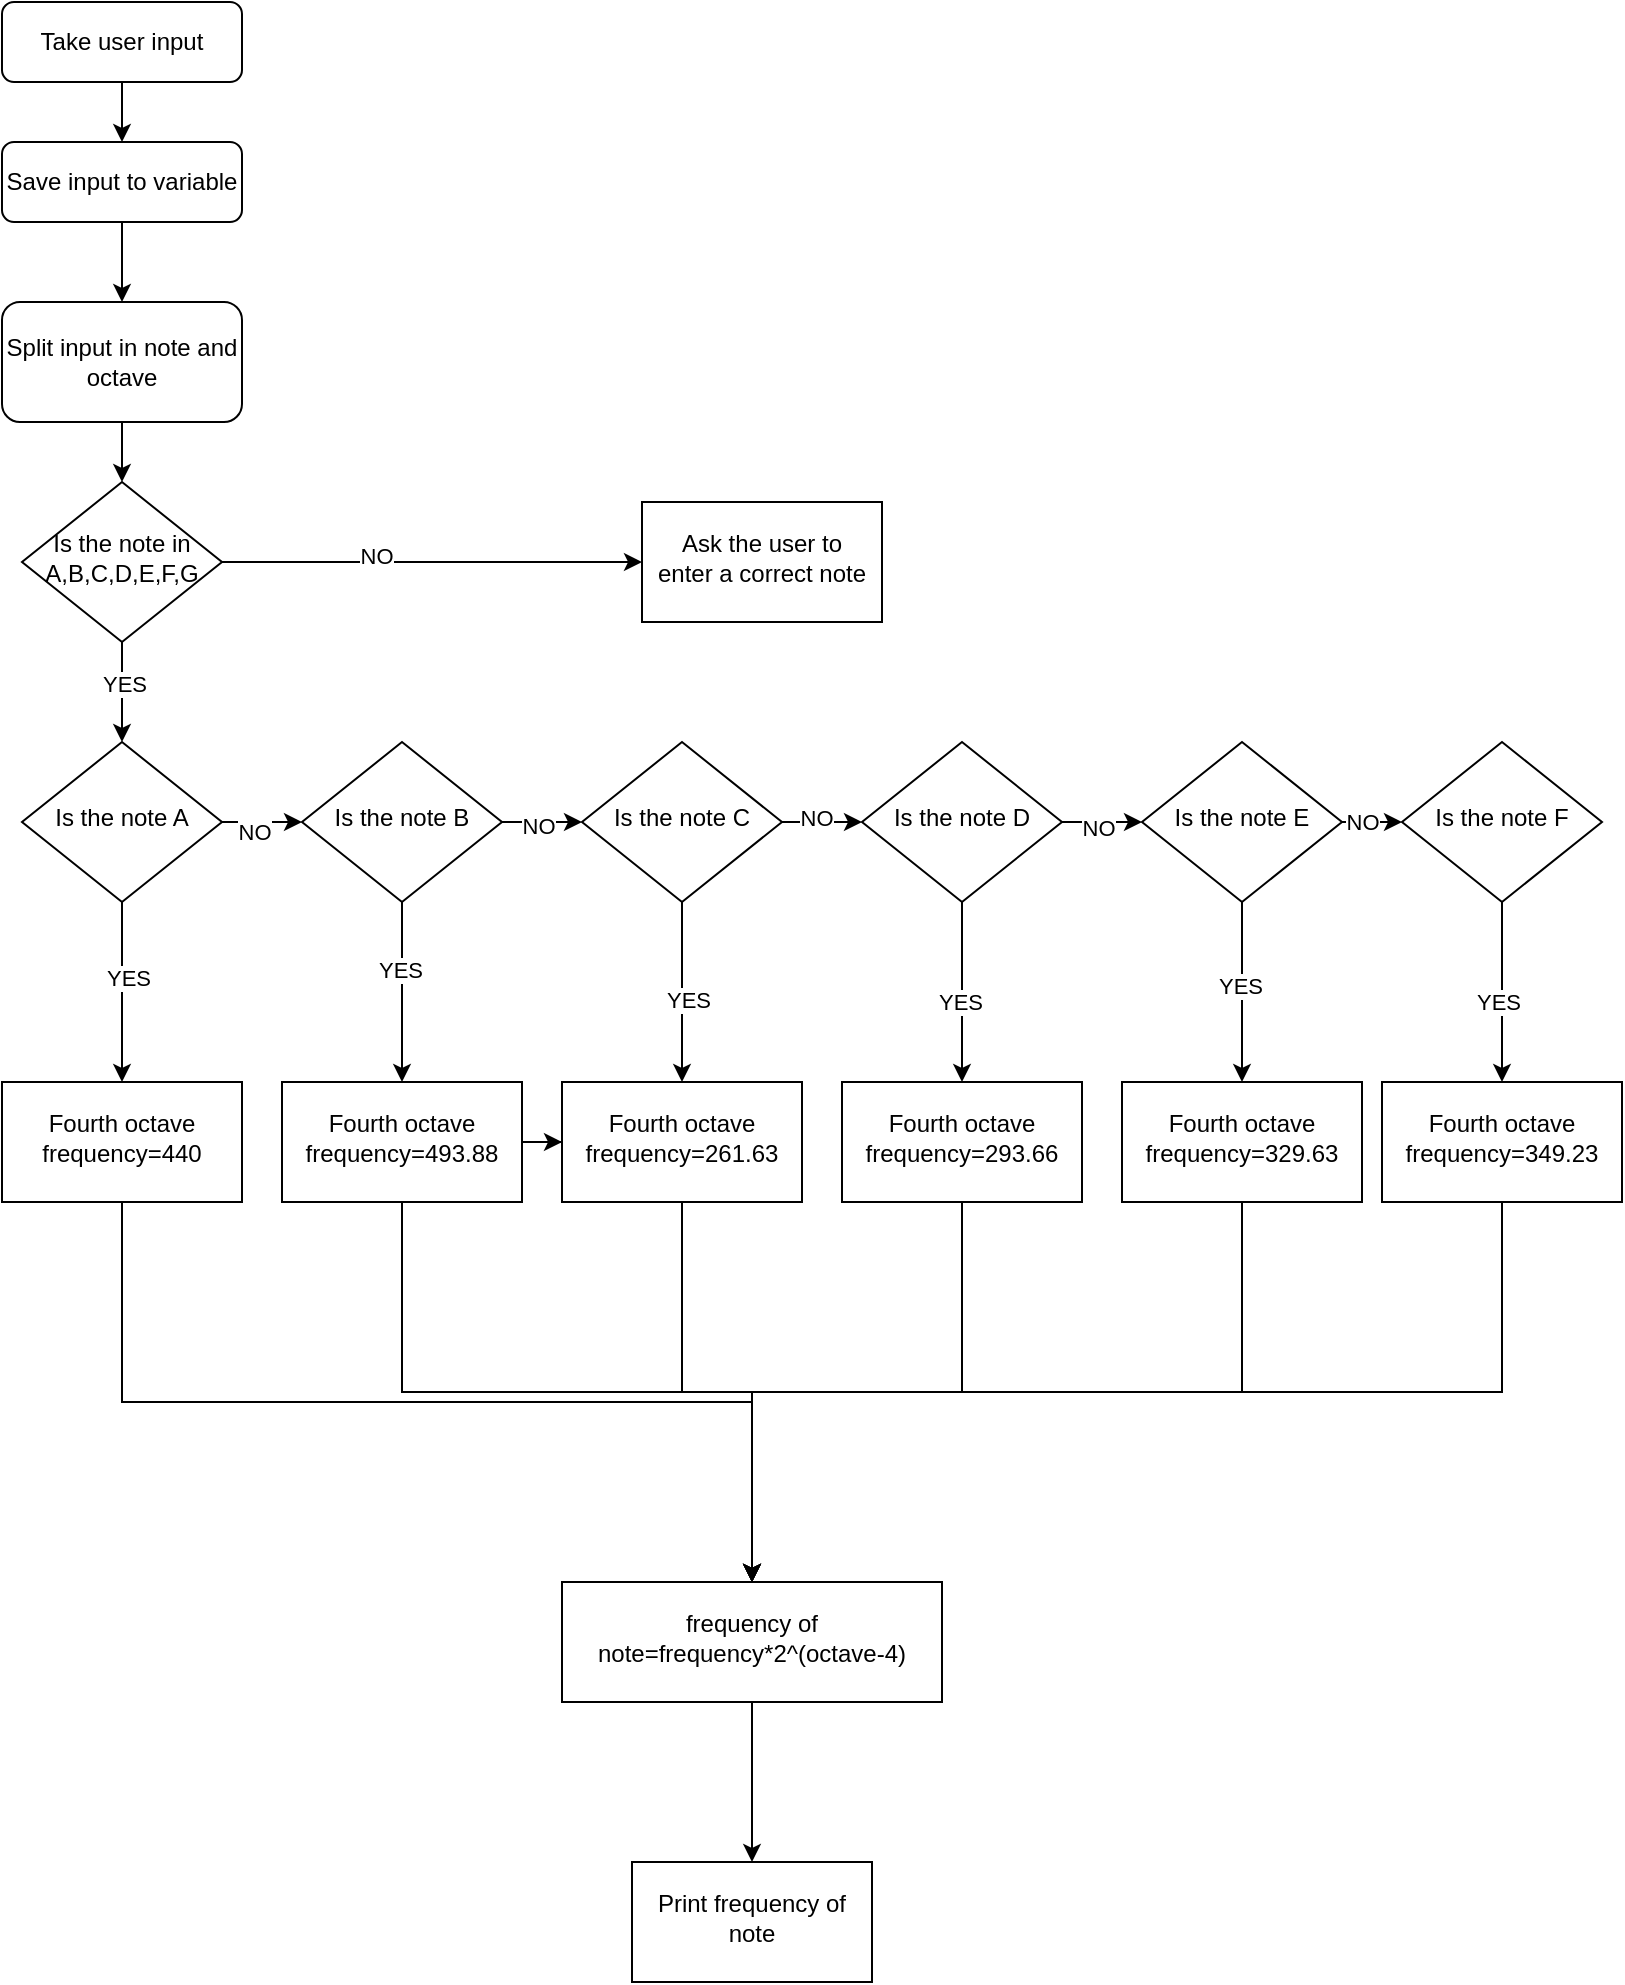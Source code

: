 <mxfile version="24.1.0" type="device">
  <diagram id="C5RBs43oDa-KdzZeNtuy" name="Page-1">
    <mxGraphModel dx="1067" dy="507" grid="1" gridSize="10" guides="1" tooltips="1" connect="1" arrows="1" fold="1" page="1" pageScale="1" pageWidth="827" pageHeight="1169" math="0" shadow="0">
      <root>
        <mxCell id="WIyWlLk6GJQsqaUBKTNV-0" />
        <mxCell id="WIyWlLk6GJQsqaUBKTNV-1" parent="WIyWlLk6GJQsqaUBKTNV-0" />
        <mxCell id="52Vc5Kafnn_lm5vKpaMh-3" value="" style="edgeStyle=orthogonalEdgeStyle;rounded=0;orthogonalLoop=1;jettySize=auto;html=1;" edge="1" parent="WIyWlLk6GJQsqaUBKTNV-1" source="WIyWlLk6GJQsqaUBKTNV-3" target="52Vc5Kafnn_lm5vKpaMh-2">
          <mxGeometry relative="1" as="geometry" />
        </mxCell>
        <mxCell id="WIyWlLk6GJQsqaUBKTNV-3" value="Take user input" style="rounded=1;whiteSpace=wrap;html=1;fontSize=12;glass=0;strokeWidth=1;shadow=0;" parent="WIyWlLk6GJQsqaUBKTNV-1" vertex="1">
          <mxGeometry x="10" y="30" width="120" height="40" as="geometry" />
        </mxCell>
        <mxCell id="52Vc5Kafnn_lm5vKpaMh-6" value="" style="edgeStyle=orthogonalEdgeStyle;rounded=0;orthogonalLoop=1;jettySize=auto;html=1;" edge="1" parent="WIyWlLk6GJQsqaUBKTNV-1" source="WIyWlLk6GJQsqaUBKTNV-6" target="52Vc5Kafnn_lm5vKpaMh-5">
          <mxGeometry relative="1" as="geometry" />
        </mxCell>
        <mxCell id="52Vc5Kafnn_lm5vKpaMh-10" value="NO" style="edgeLabel;html=1;align=center;verticalAlign=middle;resizable=0;points=[];" vertex="1" connectable="0" parent="52Vc5Kafnn_lm5vKpaMh-6">
          <mxGeometry x="-0.267" y="3" relative="1" as="geometry">
            <mxPoint as="offset" />
          </mxGeometry>
        </mxCell>
        <mxCell id="52Vc5Kafnn_lm5vKpaMh-15" value="" style="edgeStyle=orthogonalEdgeStyle;rounded=0;orthogonalLoop=1;jettySize=auto;html=1;" edge="1" parent="WIyWlLk6GJQsqaUBKTNV-1" source="WIyWlLk6GJQsqaUBKTNV-6" target="52Vc5Kafnn_lm5vKpaMh-14">
          <mxGeometry relative="1" as="geometry" />
        </mxCell>
        <mxCell id="52Vc5Kafnn_lm5vKpaMh-16" value="YES" style="edgeLabel;html=1;align=center;verticalAlign=middle;resizable=0;points=[];" vertex="1" connectable="0" parent="52Vc5Kafnn_lm5vKpaMh-15">
          <mxGeometry x="-0.175" y="1" relative="1" as="geometry">
            <mxPoint as="offset" />
          </mxGeometry>
        </mxCell>
        <mxCell id="WIyWlLk6GJQsqaUBKTNV-6" value="Is the note in&lt;div&gt;A,B,C,D,E,F,G&lt;/div&gt;" style="rhombus;whiteSpace=wrap;html=1;shadow=0;fontFamily=Helvetica;fontSize=12;align=center;strokeWidth=1;spacing=6;spacingTop=-4;" parent="WIyWlLk6GJQsqaUBKTNV-1" vertex="1">
          <mxGeometry x="20" y="270" width="100" height="80" as="geometry" />
        </mxCell>
        <mxCell id="52Vc5Kafnn_lm5vKpaMh-8" value="" style="edgeStyle=orthogonalEdgeStyle;rounded=0;orthogonalLoop=1;jettySize=auto;html=1;" edge="1" parent="WIyWlLk6GJQsqaUBKTNV-1" source="52Vc5Kafnn_lm5vKpaMh-2" target="52Vc5Kafnn_lm5vKpaMh-7">
          <mxGeometry relative="1" as="geometry" />
        </mxCell>
        <mxCell id="52Vc5Kafnn_lm5vKpaMh-2" value="Save input to variable" style="whiteSpace=wrap;html=1;rounded=1;glass=0;strokeWidth=1;shadow=0;" vertex="1" parent="WIyWlLk6GJQsqaUBKTNV-1">
          <mxGeometry x="10" y="100" width="120" height="40" as="geometry" />
        </mxCell>
        <mxCell id="52Vc5Kafnn_lm5vKpaMh-5" value="Ask the user to enter a correct note" style="whiteSpace=wrap;html=1;shadow=0;strokeWidth=1;spacing=6;spacingTop=-4;" vertex="1" parent="WIyWlLk6GJQsqaUBKTNV-1">
          <mxGeometry x="330" y="280" width="120" height="60" as="geometry" />
        </mxCell>
        <mxCell id="52Vc5Kafnn_lm5vKpaMh-9" style="edgeStyle=orthogonalEdgeStyle;rounded=0;orthogonalLoop=1;jettySize=auto;html=1;exitX=0.5;exitY=1;exitDx=0;exitDy=0;entryX=0.5;entryY=0;entryDx=0;entryDy=0;" edge="1" parent="WIyWlLk6GJQsqaUBKTNV-1" source="52Vc5Kafnn_lm5vKpaMh-7" target="WIyWlLk6GJQsqaUBKTNV-6">
          <mxGeometry relative="1" as="geometry" />
        </mxCell>
        <mxCell id="52Vc5Kafnn_lm5vKpaMh-7" value="Split input in note and octave" style="whiteSpace=wrap;html=1;rounded=1;glass=0;strokeWidth=1;shadow=0;" vertex="1" parent="WIyWlLk6GJQsqaUBKTNV-1">
          <mxGeometry x="10" y="180" width="120" height="60" as="geometry" />
        </mxCell>
        <mxCell id="52Vc5Kafnn_lm5vKpaMh-18" value="" style="edgeStyle=orthogonalEdgeStyle;rounded=0;orthogonalLoop=1;jettySize=auto;html=1;" edge="1" parent="WIyWlLk6GJQsqaUBKTNV-1" source="52Vc5Kafnn_lm5vKpaMh-14" target="52Vc5Kafnn_lm5vKpaMh-17">
          <mxGeometry relative="1" as="geometry" />
        </mxCell>
        <mxCell id="52Vc5Kafnn_lm5vKpaMh-21" value="YES" style="edgeLabel;html=1;align=center;verticalAlign=middle;resizable=0;points=[];" vertex="1" connectable="0" parent="52Vc5Kafnn_lm5vKpaMh-18">
          <mxGeometry x="-0.156" y="3" relative="1" as="geometry">
            <mxPoint as="offset" />
          </mxGeometry>
        </mxCell>
        <mxCell id="52Vc5Kafnn_lm5vKpaMh-20" value="" style="edgeStyle=orthogonalEdgeStyle;rounded=0;orthogonalLoop=1;jettySize=auto;html=1;" edge="1" parent="WIyWlLk6GJQsqaUBKTNV-1" source="52Vc5Kafnn_lm5vKpaMh-14" target="52Vc5Kafnn_lm5vKpaMh-19">
          <mxGeometry relative="1" as="geometry" />
        </mxCell>
        <mxCell id="52Vc5Kafnn_lm5vKpaMh-22" value="NO" style="edgeLabel;html=1;align=center;verticalAlign=middle;resizable=0;points=[];" vertex="1" connectable="0" parent="52Vc5Kafnn_lm5vKpaMh-20">
          <mxGeometry x="-0.2" y="-5" relative="1" as="geometry">
            <mxPoint as="offset" />
          </mxGeometry>
        </mxCell>
        <mxCell id="52Vc5Kafnn_lm5vKpaMh-14" value="Is the note A" style="rhombus;whiteSpace=wrap;html=1;shadow=0;fontFamily=Helvetica;fontSize=12;align=center;strokeWidth=1;spacing=6;spacingTop=-4;" vertex="1" parent="WIyWlLk6GJQsqaUBKTNV-1">
          <mxGeometry x="20" y="400" width="100" height="80" as="geometry" />
        </mxCell>
        <mxCell id="52Vc5Kafnn_lm5vKpaMh-56" value="" style="edgeStyle=orthogonalEdgeStyle;rounded=0;orthogonalLoop=1;jettySize=auto;html=1;" edge="1" parent="WIyWlLk6GJQsqaUBKTNV-1" source="52Vc5Kafnn_lm5vKpaMh-17" target="52Vc5Kafnn_lm5vKpaMh-55">
          <mxGeometry relative="1" as="geometry">
            <Array as="points">
              <mxPoint x="70" y="730" />
              <mxPoint x="385" y="730" />
            </Array>
          </mxGeometry>
        </mxCell>
        <mxCell id="52Vc5Kafnn_lm5vKpaMh-17" value="Fourth octave frequency=440" style="whiteSpace=wrap;html=1;shadow=0;strokeWidth=1;spacing=6;spacingTop=-4;" vertex="1" parent="WIyWlLk6GJQsqaUBKTNV-1">
          <mxGeometry x="10" y="570" width="120" height="60" as="geometry" />
        </mxCell>
        <mxCell id="52Vc5Kafnn_lm5vKpaMh-24" value="" style="edgeStyle=orthogonalEdgeStyle;rounded=0;orthogonalLoop=1;jettySize=auto;html=1;" edge="1" parent="WIyWlLk6GJQsqaUBKTNV-1" source="52Vc5Kafnn_lm5vKpaMh-19">
          <mxGeometry relative="1" as="geometry">
            <mxPoint x="210" y="570" as="targetPoint" />
          </mxGeometry>
        </mxCell>
        <mxCell id="52Vc5Kafnn_lm5vKpaMh-28" value="YES" style="edgeLabel;html=1;align=center;verticalAlign=middle;resizable=0;points=[];" vertex="1" connectable="0" parent="52Vc5Kafnn_lm5vKpaMh-24">
          <mxGeometry x="-0.249" y="-1" relative="1" as="geometry">
            <mxPoint as="offset" />
          </mxGeometry>
        </mxCell>
        <mxCell id="52Vc5Kafnn_lm5vKpaMh-27" value="" style="edgeStyle=orthogonalEdgeStyle;rounded=0;orthogonalLoop=1;jettySize=auto;html=1;" edge="1" parent="WIyWlLk6GJQsqaUBKTNV-1" source="52Vc5Kafnn_lm5vKpaMh-19" target="52Vc5Kafnn_lm5vKpaMh-26">
          <mxGeometry relative="1" as="geometry" />
        </mxCell>
        <mxCell id="52Vc5Kafnn_lm5vKpaMh-29" value="NO" style="edgeLabel;html=1;align=center;verticalAlign=middle;resizable=0;points=[];" vertex="1" connectable="0" parent="52Vc5Kafnn_lm5vKpaMh-27">
          <mxGeometry x="-0.1" y="-2" relative="1" as="geometry">
            <mxPoint as="offset" />
          </mxGeometry>
        </mxCell>
        <mxCell id="52Vc5Kafnn_lm5vKpaMh-19" value="Is the note B" style="rhombus;whiteSpace=wrap;html=1;shadow=0;fontFamily=Helvetica;fontSize=12;align=center;strokeWidth=1;spacing=6;spacingTop=-4;" vertex="1" parent="WIyWlLk6GJQsqaUBKTNV-1">
          <mxGeometry x="160" y="400" width="100" height="80" as="geometry" />
        </mxCell>
        <mxCell id="52Vc5Kafnn_lm5vKpaMh-57" value="" style="edgeStyle=orthogonalEdgeStyle;rounded=0;orthogonalLoop=1;jettySize=auto;html=1;" edge="1" parent="WIyWlLk6GJQsqaUBKTNV-1" source="52Vc5Kafnn_lm5vKpaMh-25" target="52Vc5Kafnn_lm5vKpaMh-30">
          <mxGeometry relative="1" as="geometry" />
        </mxCell>
        <mxCell id="52Vc5Kafnn_lm5vKpaMh-58" style="edgeStyle=orthogonalEdgeStyle;rounded=0;orthogonalLoop=1;jettySize=auto;html=1;exitX=0.5;exitY=1;exitDx=0;exitDy=0;entryX=0.5;entryY=0;entryDx=0;entryDy=0;" edge="1" parent="WIyWlLk6GJQsqaUBKTNV-1" source="52Vc5Kafnn_lm5vKpaMh-25" target="52Vc5Kafnn_lm5vKpaMh-55">
          <mxGeometry relative="1" as="geometry" />
        </mxCell>
        <mxCell id="52Vc5Kafnn_lm5vKpaMh-25" value="Fourth octave frequency=493.88" style="whiteSpace=wrap;html=1;shadow=0;strokeWidth=1;spacing=6;spacingTop=-4;" vertex="1" parent="WIyWlLk6GJQsqaUBKTNV-1">
          <mxGeometry x="150" y="570" width="120" height="60" as="geometry" />
        </mxCell>
        <mxCell id="52Vc5Kafnn_lm5vKpaMh-31" value="" style="edgeStyle=orthogonalEdgeStyle;rounded=0;orthogonalLoop=1;jettySize=auto;html=1;" edge="1" parent="WIyWlLk6GJQsqaUBKTNV-1" source="52Vc5Kafnn_lm5vKpaMh-26" target="52Vc5Kafnn_lm5vKpaMh-30">
          <mxGeometry relative="1" as="geometry" />
        </mxCell>
        <mxCell id="52Vc5Kafnn_lm5vKpaMh-32" value="YES" style="edgeLabel;html=1;align=center;verticalAlign=middle;resizable=0;points=[];" vertex="1" connectable="0" parent="52Vc5Kafnn_lm5vKpaMh-31">
          <mxGeometry x="0.089" y="3" relative="1" as="geometry">
            <mxPoint as="offset" />
          </mxGeometry>
        </mxCell>
        <mxCell id="52Vc5Kafnn_lm5vKpaMh-34" value="" style="edgeStyle=orthogonalEdgeStyle;rounded=0;orthogonalLoop=1;jettySize=auto;html=1;" edge="1" parent="WIyWlLk6GJQsqaUBKTNV-1" source="52Vc5Kafnn_lm5vKpaMh-26" target="52Vc5Kafnn_lm5vKpaMh-33">
          <mxGeometry relative="1" as="geometry" />
        </mxCell>
        <mxCell id="52Vc5Kafnn_lm5vKpaMh-35" value="NO" style="edgeLabel;html=1;align=center;verticalAlign=middle;resizable=0;points=[];" vertex="1" connectable="0" parent="52Vc5Kafnn_lm5vKpaMh-34">
          <mxGeometry x="-0.171" y="2" relative="1" as="geometry">
            <mxPoint as="offset" />
          </mxGeometry>
        </mxCell>
        <mxCell id="52Vc5Kafnn_lm5vKpaMh-26" value="Is the note C" style="rhombus;whiteSpace=wrap;html=1;shadow=0;fontFamily=Helvetica;fontSize=12;align=center;strokeWidth=1;spacing=6;spacingTop=-4;" vertex="1" parent="WIyWlLk6GJQsqaUBKTNV-1">
          <mxGeometry x="300" y="400" width="100" height="80" as="geometry" />
        </mxCell>
        <mxCell id="52Vc5Kafnn_lm5vKpaMh-60" style="edgeStyle=orthogonalEdgeStyle;rounded=0;orthogonalLoop=1;jettySize=auto;html=1;exitX=0.5;exitY=1;exitDx=0;exitDy=0;entryX=0.5;entryY=0;entryDx=0;entryDy=0;" edge="1" parent="WIyWlLk6GJQsqaUBKTNV-1" source="52Vc5Kafnn_lm5vKpaMh-30" target="52Vc5Kafnn_lm5vKpaMh-55">
          <mxGeometry relative="1" as="geometry" />
        </mxCell>
        <mxCell id="52Vc5Kafnn_lm5vKpaMh-30" value="Fourth octave frequency=261.63" style="whiteSpace=wrap;html=1;shadow=0;strokeWidth=1;spacing=6;spacingTop=-4;" vertex="1" parent="WIyWlLk6GJQsqaUBKTNV-1">
          <mxGeometry x="290" y="570" width="120" height="60" as="geometry" />
        </mxCell>
        <mxCell id="52Vc5Kafnn_lm5vKpaMh-37" value="" style="edgeStyle=orthogonalEdgeStyle;rounded=0;orthogonalLoop=1;jettySize=auto;html=1;" edge="1" parent="WIyWlLk6GJQsqaUBKTNV-1" source="52Vc5Kafnn_lm5vKpaMh-33" target="52Vc5Kafnn_lm5vKpaMh-36">
          <mxGeometry relative="1" as="geometry" />
        </mxCell>
        <mxCell id="52Vc5Kafnn_lm5vKpaMh-47" value="YES" style="edgeLabel;html=1;align=center;verticalAlign=middle;resizable=0;points=[];" vertex="1" connectable="0" parent="52Vc5Kafnn_lm5vKpaMh-37">
          <mxGeometry x="0.111" y="-1" relative="1" as="geometry">
            <mxPoint as="offset" />
          </mxGeometry>
        </mxCell>
        <mxCell id="52Vc5Kafnn_lm5vKpaMh-43" value="" style="edgeStyle=orthogonalEdgeStyle;rounded=0;orthogonalLoop=1;jettySize=auto;html=1;" edge="1" parent="WIyWlLk6GJQsqaUBKTNV-1" source="52Vc5Kafnn_lm5vKpaMh-33" target="52Vc5Kafnn_lm5vKpaMh-42">
          <mxGeometry relative="1" as="geometry" />
        </mxCell>
        <mxCell id="52Vc5Kafnn_lm5vKpaMh-46" value="NO" style="edgeLabel;html=1;align=center;verticalAlign=middle;resizable=0;points=[];" vertex="1" connectable="0" parent="52Vc5Kafnn_lm5vKpaMh-43">
          <mxGeometry x="-0.1" y="-3" relative="1" as="geometry">
            <mxPoint as="offset" />
          </mxGeometry>
        </mxCell>
        <mxCell id="52Vc5Kafnn_lm5vKpaMh-33" value="Is the note D" style="rhombus;whiteSpace=wrap;html=1;shadow=0;fontFamily=Helvetica;fontSize=12;align=center;strokeWidth=1;spacing=6;spacingTop=-4;" vertex="1" parent="WIyWlLk6GJQsqaUBKTNV-1">
          <mxGeometry x="440" y="400" width="100" height="80" as="geometry" />
        </mxCell>
        <mxCell id="52Vc5Kafnn_lm5vKpaMh-62" style="edgeStyle=orthogonalEdgeStyle;rounded=0;orthogonalLoop=1;jettySize=auto;html=1;exitX=0.5;exitY=1;exitDx=0;exitDy=0;" edge="1" parent="WIyWlLk6GJQsqaUBKTNV-1" source="52Vc5Kafnn_lm5vKpaMh-36" target="52Vc5Kafnn_lm5vKpaMh-55">
          <mxGeometry relative="1" as="geometry" />
        </mxCell>
        <mxCell id="52Vc5Kafnn_lm5vKpaMh-36" value="Fourth octave frequency=293.66" style="whiteSpace=wrap;html=1;shadow=0;strokeWidth=1;spacing=6;spacingTop=-4;" vertex="1" parent="WIyWlLk6GJQsqaUBKTNV-1">
          <mxGeometry x="430" y="570" width="120" height="60" as="geometry" />
        </mxCell>
        <mxCell id="52Vc5Kafnn_lm5vKpaMh-45" value="" style="edgeStyle=orthogonalEdgeStyle;rounded=0;orthogonalLoop=1;jettySize=auto;html=1;" edge="1" parent="WIyWlLk6GJQsqaUBKTNV-1" source="52Vc5Kafnn_lm5vKpaMh-42" target="52Vc5Kafnn_lm5vKpaMh-44">
          <mxGeometry relative="1" as="geometry" />
        </mxCell>
        <mxCell id="52Vc5Kafnn_lm5vKpaMh-48" value="YES" style="edgeLabel;html=1;align=center;verticalAlign=middle;resizable=0;points=[];" vertex="1" connectable="0" parent="52Vc5Kafnn_lm5vKpaMh-45">
          <mxGeometry x="-0.079" y="-1" relative="1" as="geometry">
            <mxPoint as="offset" />
          </mxGeometry>
        </mxCell>
        <mxCell id="52Vc5Kafnn_lm5vKpaMh-50" value="" style="edgeStyle=orthogonalEdgeStyle;rounded=0;orthogonalLoop=1;jettySize=auto;html=1;" edge="1" parent="WIyWlLk6GJQsqaUBKTNV-1" source="52Vc5Kafnn_lm5vKpaMh-42" target="52Vc5Kafnn_lm5vKpaMh-49">
          <mxGeometry relative="1" as="geometry" />
        </mxCell>
        <mxCell id="52Vc5Kafnn_lm5vKpaMh-51" value="NO" style="edgeLabel;html=1;align=center;verticalAlign=middle;resizable=0;points=[];" vertex="1" connectable="0" parent="52Vc5Kafnn_lm5vKpaMh-50">
          <mxGeometry x="0.629" y="3" relative="1" as="geometry">
            <mxPoint x="-11" y="3" as="offset" />
          </mxGeometry>
        </mxCell>
        <mxCell id="52Vc5Kafnn_lm5vKpaMh-42" value="Is the note E" style="rhombus;whiteSpace=wrap;html=1;shadow=0;fontFamily=Helvetica;fontSize=12;align=center;strokeWidth=1;spacing=6;spacingTop=-4;" vertex="1" parent="WIyWlLk6GJQsqaUBKTNV-1">
          <mxGeometry x="580" y="400" width="100" height="80" as="geometry" />
        </mxCell>
        <mxCell id="52Vc5Kafnn_lm5vKpaMh-63" style="edgeStyle=orthogonalEdgeStyle;rounded=0;orthogonalLoop=1;jettySize=auto;html=1;exitX=0.5;exitY=1;exitDx=0;exitDy=0;entryX=0.5;entryY=0;entryDx=0;entryDy=0;" edge="1" parent="WIyWlLk6GJQsqaUBKTNV-1" source="52Vc5Kafnn_lm5vKpaMh-44" target="52Vc5Kafnn_lm5vKpaMh-55">
          <mxGeometry relative="1" as="geometry" />
        </mxCell>
        <mxCell id="52Vc5Kafnn_lm5vKpaMh-44" value="Fourth octave frequency=329.63" style="whiteSpace=wrap;html=1;shadow=0;strokeWidth=1;spacing=6;spacingTop=-4;" vertex="1" parent="WIyWlLk6GJQsqaUBKTNV-1">
          <mxGeometry x="570" y="570" width="120" height="60" as="geometry" />
        </mxCell>
        <mxCell id="52Vc5Kafnn_lm5vKpaMh-53" value="" style="edgeStyle=orthogonalEdgeStyle;rounded=0;orthogonalLoop=1;jettySize=auto;html=1;" edge="1" parent="WIyWlLk6GJQsqaUBKTNV-1" source="52Vc5Kafnn_lm5vKpaMh-49" target="52Vc5Kafnn_lm5vKpaMh-52">
          <mxGeometry relative="1" as="geometry" />
        </mxCell>
        <mxCell id="52Vc5Kafnn_lm5vKpaMh-54" value="YES" style="edgeLabel;html=1;align=center;verticalAlign=middle;resizable=0;points=[];" vertex="1" connectable="0" parent="52Vc5Kafnn_lm5vKpaMh-53">
          <mxGeometry x="0.114" y="-2" relative="1" as="geometry">
            <mxPoint as="offset" />
          </mxGeometry>
        </mxCell>
        <mxCell id="52Vc5Kafnn_lm5vKpaMh-49" value="Is the note F" style="rhombus;whiteSpace=wrap;html=1;shadow=0;fontFamily=Helvetica;fontSize=12;align=center;strokeWidth=1;spacing=6;spacingTop=-4;" vertex="1" parent="WIyWlLk6GJQsqaUBKTNV-1">
          <mxGeometry x="710" y="400" width="100" height="80" as="geometry" />
        </mxCell>
        <mxCell id="52Vc5Kafnn_lm5vKpaMh-64" style="edgeStyle=orthogonalEdgeStyle;rounded=0;orthogonalLoop=1;jettySize=auto;html=1;exitX=0.5;exitY=1;exitDx=0;exitDy=0;entryX=0.5;entryY=0;entryDx=0;entryDy=0;" edge="1" parent="WIyWlLk6GJQsqaUBKTNV-1" source="52Vc5Kafnn_lm5vKpaMh-52" target="52Vc5Kafnn_lm5vKpaMh-55">
          <mxGeometry relative="1" as="geometry" />
        </mxCell>
        <mxCell id="52Vc5Kafnn_lm5vKpaMh-52" value="Fourth octave frequency=349.23" style="whiteSpace=wrap;html=1;shadow=0;strokeWidth=1;spacing=6;spacingTop=-4;" vertex="1" parent="WIyWlLk6GJQsqaUBKTNV-1">
          <mxGeometry x="700" y="570" width="120" height="60" as="geometry" />
        </mxCell>
        <mxCell id="52Vc5Kafnn_lm5vKpaMh-66" value="" style="edgeStyle=orthogonalEdgeStyle;rounded=0;orthogonalLoop=1;jettySize=auto;html=1;" edge="1" parent="WIyWlLk6GJQsqaUBKTNV-1" source="52Vc5Kafnn_lm5vKpaMh-55" target="52Vc5Kafnn_lm5vKpaMh-65">
          <mxGeometry relative="1" as="geometry" />
        </mxCell>
        <mxCell id="52Vc5Kafnn_lm5vKpaMh-55" value="frequency of note=frequency*2^(octave-4)" style="whiteSpace=wrap;html=1;shadow=0;strokeWidth=1;spacing=6;spacingTop=-4;" vertex="1" parent="WIyWlLk6GJQsqaUBKTNV-1">
          <mxGeometry x="290" y="820" width="190" height="60" as="geometry" />
        </mxCell>
        <mxCell id="52Vc5Kafnn_lm5vKpaMh-65" value="Print frequency of note" style="whiteSpace=wrap;html=1;shadow=0;strokeWidth=1;spacing=6;spacingTop=-4;" vertex="1" parent="WIyWlLk6GJQsqaUBKTNV-1">
          <mxGeometry x="325" y="960" width="120" height="60" as="geometry" />
        </mxCell>
      </root>
    </mxGraphModel>
  </diagram>
</mxfile>

